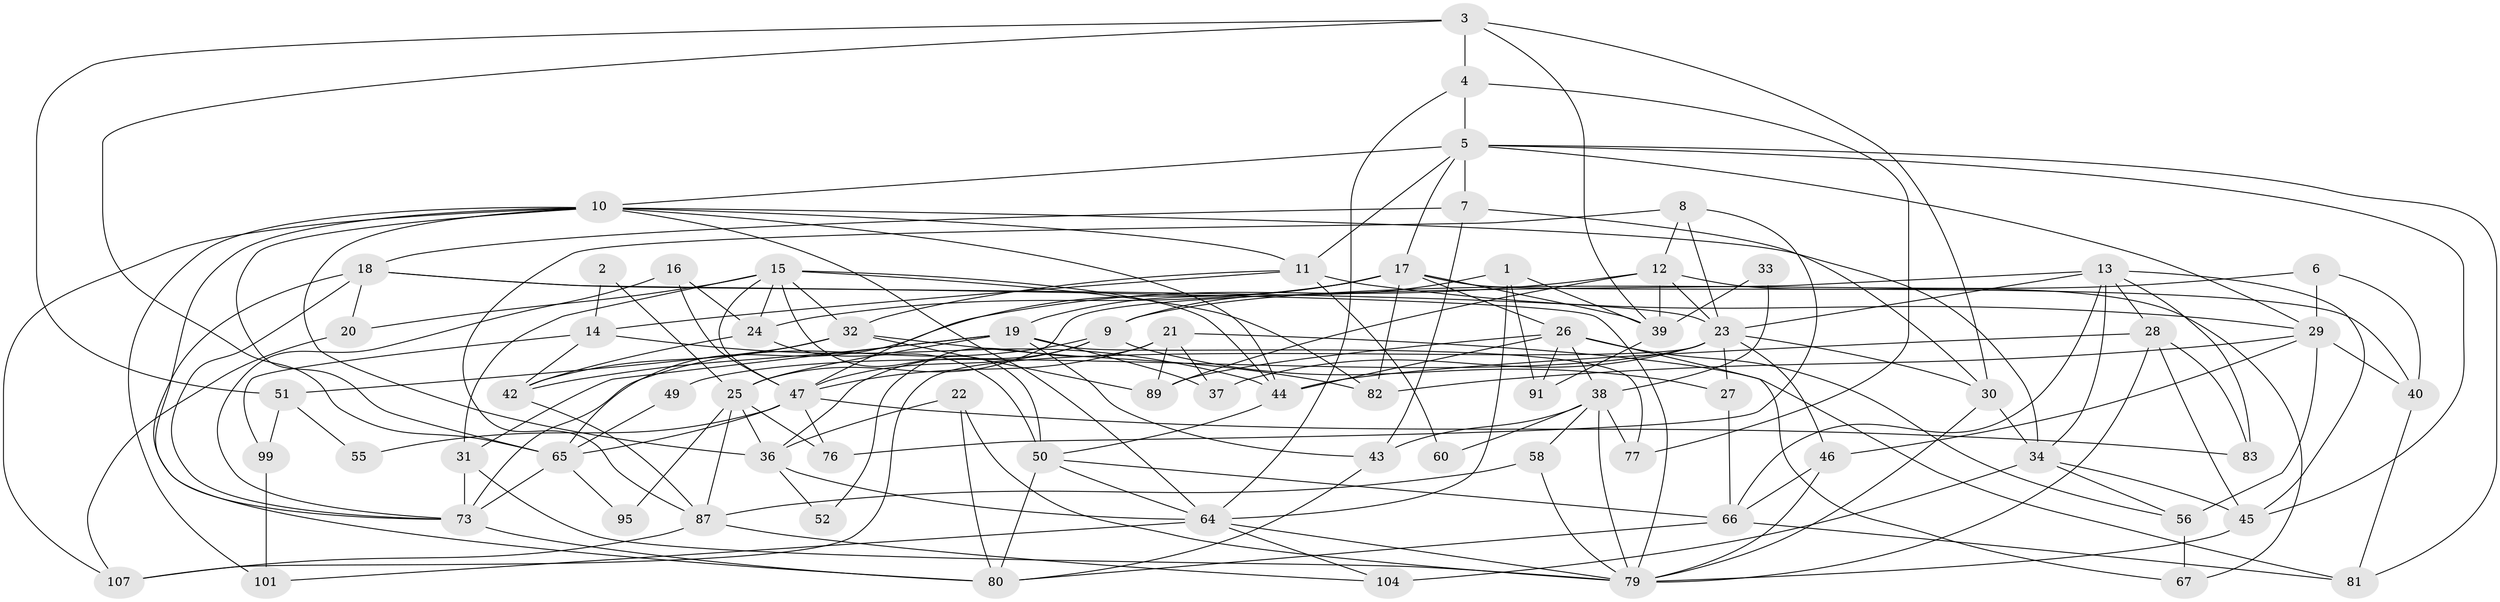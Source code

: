 // original degree distribution, {4: 0.24561403508771928, 2: 0.14035087719298245, 5: 0.21052631578947367, 3: 0.2719298245614035, 6: 0.07894736842105263, 7: 0.03508771929824561, 9: 0.008771929824561403, 8: 0.008771929824561403}
// Generated by graph-tools (version 1.1) at 2025/11/02/27/25 16:11:21]
// undirected, 73 vertices, 180 edges
graph export_dot {
graph [start="1"]
  node [color=gray90,style=filled];
  1;
  2;
  3 [super="+41"];
  4;
  5 [super="+97"];
  6;
  7;
  8 [super="+61"];
  9 [super="+85"];
  10 [super="+100"];
  11;
  12;
  13 [super="+98"];
  14 [super="+109"];
  15 [super="+57"];
  16 [super="+86"];
  17 [super="+53"];
  18 [super="+54"];
  19 [super="+105"];
  20;
  21 [super="+108"];
  22;
  23 [super="+72"];
  24;
  25 [super="+35"];
  26 [super="+93"];
  27;
  28 [super="+90"];
  29 [super="+63"];
  30;
  31 [super="+69"];
  32 [super="+94"];
  33;
  34 [super="+110"];
  36 [super="+59"];
  37;
  38 [super="+106"];
  39 [super="+68"];
  40;
  42 [super="+88"];
  43 [super="+75"];
  44 [super="+62"];
  45 [super="+70"];
  46 [super="+48"];
  47 [super="+111"];
  49;
  50;
  51;
  52;
  55;
  56 [super="+103"];
  58 [super="+74"];
  60;
  64 [super="+71"];
  65 [super="+112"];
  66;
  67 [super="+92"];
  73 [super="+78"];
  76;
  77;
  79 [super="+113"];
  80 [super="+84"];
  81 [super="+96"];
  82;
  83;
  87 [super="+114"];
  89 [super="+102"];
  91;
  95;
  99;
  101;
  104;
  107;
  1 -- 64;
  1 -- 39;
  1 -- 91;
  1 -- 9;
  2 -- 25;
  2 -- 14;
  3 -- 39;
  3 -- 51;
  3 -- 65;
  3 -- 4;
  3 -- 30;
  4 -- 64;
  4 -- 77;
  4 -- 5;
  5 -- 11;
  5 -- 17;
  5 -- 7;
  5 -- 10;
  5 -- 81;
  5 -- 29;
  5 -- 45;
  6 -- 29;
  6 -- 40;
  6 -- 9;
  7 -- 18;
  7 -- 30;
  7 -- 43;
  8 -- 12;
  8 -- 76;
  8 -- 23;
  8 -- 87;
  9 -- 36;
  9 -- 73;
  9 -- 27;
  9 -- 47;
  10 -- 36;
  10 -- 65;
  10 -- 34;
  10 -- 101;
  10 -- 107;
  10 -- 73;
  10 -- 11;
  10 -- 44;
  10 -- 64;
  11 -- 29;
  11 -- 60;
  11 -- 32;
  11 -- 14;
  12 -- 65;
  12 -- 39;
  12 -- 67;
  12 -- 89 [weight=2];
  12 -- 23;
  13 -- 34;
  13 -- 66;
  13 -- 23;
  13 -- 25;
  13 -- 45;
  13 -- 83;
  13 -- 28;
  14 -- 44;
  14 -- 42;
  14 -- 99;
  15 -- 20;
  15 -- 24;
  15 -- 44;
  15 -- 47;
  15 -- 50;
  15 -- 82;
  15 -- 31;
  15 -- 32;
  16 -- 47;
  16 -- 24;
  16 -- 73;
  17 -- 47;
  17 -- 40;
  17 -- 39;
  17 -- 82;
  17 -- 19;
  17 -- 24;
  17 -- 26;
  18 -- 80;
  18 -- 20;
  18 -- 73;
  18 -- 23;
  18 -- 79;
  19 -- 42;
  19 -- 31;
  19 -- 37;
  19 -- 25;
  19 -- 77;
  19 -- 43;
  20 -- 107;
  21 -- 89;
  21 -- 81;
  21 -- 37;
  21 -- 52;
  21 -- 47;
  22 -- 79;
  22 -- 80;
  22 -- 36;
  23 -- 107;
  23 -- 27;
  23 -- 37;
  23 -- 49;
  23 -- 30;
  23 -- 46;
  24 -- 50;
  24 -- 42;
  25 -- 95;
  25 -- 36;
  25 -- 76;
  25 -- 87;
  26 -- 89 [weight=2];
  26 -- 67;
  26 -- 91;
  26 -- 44;
  26 -- 56;
  26 -- 38;
  27 -- 66;
  28 -- 44;
  28 -- 83;
  28 -- 45;
  28 -- 79;
  29 -- 40;
  29 -- 56 [weight=2];
  29 -- 82;
  29 -- 46;
  30 -- 79;
  30 -- 34;
  31 -- 73;
  31 -- 79;
  32 -- 82;
  32 -- 51;
  32 -- 89;
  32 -- 42 [weight=2];
  33 -- 39;
  33 -- 38;
  34 -- 45;
  34 -- 104 [weight=2];
  34 -- 56;
  36 -- 52;
  36 -- 64;
  38 -- 77;
  38 -- 58;
  38 -- 43;
  38 -- 60;
  38 -- 79;
  39 -- 91;
  40 -- 81;
  42 -- 87;
  43 -- 80;
  44 -- 50;
  45 -- 79;
  46 -- 66;
  46 -- 79;
  47 -- 55;
  47 -- 65;
  47 -- 83;
  47 -- 76;
  49 -- 65;
  50 -- 66;
  50 -- 64;
  50 -- 80;
  51 -- 55;
  51 -- 99;
  56 -- 67;
  58 -- 79;
  58 -- 87;
  64 -- 101;
  64 -- 104;
  64 -- 79;
  65 -- 73;
  65 -- 95;
  66 -- 81;
  66 -- 80;
  73 -- 80;
  87 -- 104;
  87 -- 107;
  99 -- 101;
}
